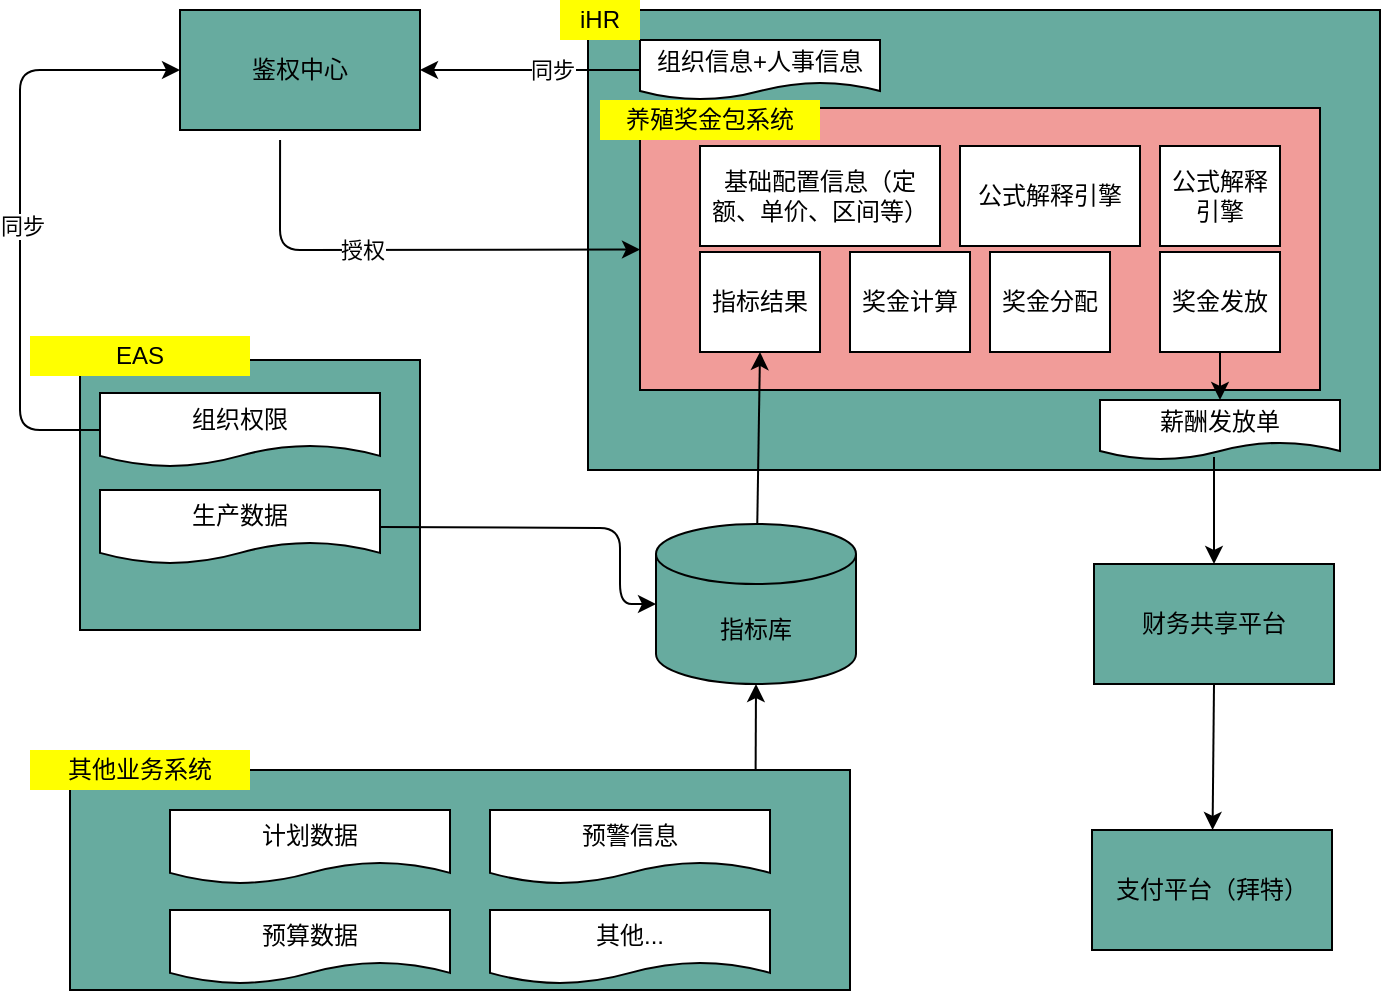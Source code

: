 <mxfile version="14.1.2" type="github">
  <diagram id="4GHAR8HWaQWRoavIvh6k" name="Page-1">
    <mxGraphModel dx="1186" dy="646" grid="1" gridSize="10" guides="1" tooltips="1" connect="1" arrows="1" fold="1" page="1" pageScale="1" pageWidth="827" pageHeight="1169" math="0" shadow="0">
      <root>
        <mxCell id="0" />
        <mxCell id="1" parent="0" />
        <mxCell id="spMFnlcwrMhblTPxZlEv-3" value="鉴权中心" style="rounded=0;whiteSpace=wrap;html=1;fillColor=#67AB9F;" vertex="1" parent="1">
          <mxGeometry x="150" y="80" width="120" height="60" as="geometry" />
        </mxCell>
        <mxCell id="spMFnlcwrMhblTPxZlEv-4" value="" style="rounded=0;whiteSpace=wrap;html=1;fillColor=#67AB9F;" vertex="1" parent="1">
          <mxGeometry x="354" y="80" width="396" height="230" as="geometry" />
        </mxCell>
        <mxCell id="spMFnlcwrMhblTPxZlEv-5" value="指标库" style="shape=cylinder3;whiteSpace=wrap;html=1;boundedLbl=1;backgroundOutline=1;size=15;fillColor=#67AB9F;" vertex="1" parent="1">
          <mxGeometry x="388" y="337" width="100" height="80" as="geometry" />
        </mxCell>
        <mxCell id="spMFnlcwrMhblTPxZlEv-6" value="" style="rounded=0;whiteSpace=wrap;html=1;fillColor=#67AB9F;" vertex="1" parent="1">
          <mxGeometry x="100" y="255" width="170" height="135" as="geometry" />
        </mxCell>
        <mxCell id="spMFnlcwrMhblTPxZlEv-7" value="&lt;span style=&quot;color: rgba(0 , 0 , 0 , 0) ; font-family: monospace ; font-size: 0px&quot;&gt;%3CmxGraphModel%3E%3Croot%3E%3CmxCell%20id%3D%220%22%2F%3E%3CmxCell%20id%3D%221%22%20parent%3D%220%22%2F%3E%3CmxCell%20id%3D%222%22%20value%3D%22%E7%BB%84%E7%BB%87%E6%9D%83%E9%99%90%22%20style%3D%22shape%3Ddocument%3BwhiteSpace%3Dwrap%3Bhtml%3D1%3BboundedLbl%3D1%3B%22%20vertex%3D%221%22%20parent%3D%221%22%3E%3CmxGeometry%20x%3D%22110%22%20y%3D%22271.5%22%20width%3D%22140%22%20height%3D%2237%22%20as%3D%22geometry%22%2F%3E%3C%2FmxCell%3E%3C%2Froot%3E%3C%2FmxGraphModel%3E&lt;/span&gt;" style="rounded=0;whiteSpace=wrap;html=1;fillColor=#67AB9F;" vertex="1" parent="1">
          <mxGeometry x="95" y="460" width="390" height="110" as="geometry" />
        </mxCell>
        <mxCell id="spMFnlcwrMhblTPxZlEv-10" value="" style="endArrow=classic;html=1;entryX=1;entryY=0.5;entryDx=0;entryDy=0;exitX=0;exitY=0.5;exitDx=0;exitDy=0;" edge="1" parent="1" source="spMFnlcwrMhblTPxZlEv-12" target="spMFnlcwrMhblTPxZlEv-3">
          <mxGeometry width="50" height="50" relative="1" as="geometry">
            <mxPoint x="230" y="410" as="sourcePoint" />
            <mxPoint x="230" y="200" as="targetPoint" />
          </mxGeometry>
        </mxCell>
        <mxCell id="spMFnlcwrMhblTPxZlEv-15" value="同步" style="edgeLabel;html=1;align=center;verticalAlign=middle;resizable=0;points=[];" vertex="1" connectable="0" parent="spMFnlcwrMhblTPxZlEv-10">
          <mxGeometry x="-0.189" relative="1" as="geometry">
            <mxPoint as="offset" />
          </mxGeometry>
        </mxCell>
        <mxCell id="spMFnlcwrMhblTPxZlEv-12" value="组织信息+人事信息" style="shape=document;whiteSpace=wrap;html=1;boundedLbl=1;" vertex="1" parent="1">
          <mxGeometry x="380" y="95" width="120" height="30" as="geometry" />
        </mxCell>
        <mxCell id="spMFnlcwrMhblTPxZlEv-14" value="" style="endArrow=classic;html=1;exitX=0;exitY=0.5;exitDx=0;exitDy=0;entryX=0;entryY=0.5;entryDx=0;entryDy=0;" edge="1" parent="1" source="spMFnlcwrMhblTPxZlEv-13" target="spMFnlcwrMhblTPxZlEv-3">
          <mxGeometry width="50" height="50" relative="1" as="geometry">
            <mxPoint x="140" y="410" as="sourcePoint" />
            <mxPoint x="220" y="190" as="targetPoint" />
            <Array as="points">
              <mxPoint x="70" y="290" />
              <mxPoint x="70" y="110" />
            </Array>
          </mxGeometry>
        </mxCell>
        <mxCell id="spMFnlcwrMhblTPxZlEv-28" value="同步" style="edgeLabel;html=1;align=center;verticalAlign=middle;resizable=0;points=[];" vertex="1" connectable="0" parent="spMFnlcwrMhblTPxZlEv-14">
          <mxGeometry x="-0.051" y="-1" relative="1" as="geometry">
            <mxPoint as="offset" />
          </mxGeometry>
        </mxCell>
        <mxCell id="spMFnlcwrMhblTPxZlEv-13" value="组织权限" style="shape=document;whiteSpace=wrap;html=1;boundedLbl=1;" vertex="1" parent="1">
          <mxGeometry x="110" y="271.5" width="140" height="37" as="geometry" />
        </mxCell>
        <mxCell id="spMFnlcwrMhblTPxZlEv-20" value="iHR" style="text;html=1;strokeColor=none;fillColor=#FFFF00;align=center;verticalAlign=middle;whiteSpace=wrap;rounded=0;" vertex="1" parent="1">
          <mxGeometry x="340" y="75" width="40" height="20" as="geometry" />
        </mxCell>
        <mxCell id="spMFnlcwrMhblTPxZlEv-21" value="" style="rounded=0;whiteSpace=wrap;html=1;fillColor=#F19C99;" vertex="1" parent="1">
          <mxGeometry x="380" y="129" width="340" height="141" as="geometry" />
        </mxCell>
        <mxCell id="spMFnlcwrMhblTPxZlEv-22" value="" style="endArrow=classic;html=1;exitX=0.417;exitY=1.083;exitDx=0;exitDy=0;exitPerimeter=0;" edge="1" parent="1" source="spMFnlcwrMhblTPxZlEv-3" target="spMFnlcwrMhblTPxZlEv-21">
          <mxGeometry width="50" height="50" relative="1" as="geometry">
            <mxPoint x="374" y="135" as="sourcePoint" />
            <mxPoint x="280" y="135" as="targetPoint" />
            <Array as="points">
              <mxPoint x="200" y="200" />
            </Array>
          </mxGeometry>
        </mxCell>
        <mxCell id="spMFnlcwrMhblTPxZlEv-23" value="授权" style="edgeLabel;html=1;align=center;verticalAlign=middle;resizable=0;points=[];" vertex="1" connectable="0" parent="spMFnlcwrMhblTPxZlEv-22">
          <mxGeometry x="-0.189" relative="1" as="geometry">
            <mxPoint as="offset" />
          </mxGeometry>
        </mxCell>
        <mxCell id="spMFnlcwrMhblTPxZlEv-24" value="养殖奖金包系统" style="text;html=1;strokeColor=none;fillColor=#FFFF00;align=center;verticalAlign=middle;whiteSpace=wrap;rounded=0;" vertex="1" parent="1">
          <mxGeometry x="360" y="125" width="110" height="20" as="geometry" />
        </mxCell>
        <mxCell id="spMFnlcwrMhblTPxZlEv-26" value="EAS" style="text;html=1;strokeColor=none;fillColor=#FFFF00;align=center;verticalAlign=middle;whiteSpace=wrap;rounded=0;" vertex="1" parent="1">
          <mxGeometry x="75" y="243" width="110" height="20" as="geometry" />
        </mxCell>
        <mxCell id="spMFnlcwrMhblTPxZlEv-27" value="生产数据" style="shape=document;whiteSpace=wrap;html=1;boundedLbl=1;" vertex="1" parent="1">
          <mxGeometry x="110" y="320" width="140" height="37" as="geometry" />
        </mxCell>
        <mxCell id="spMFnlcwrMhblTPxZlEv-29" value="" style="endArrow=classic;html=1;exitX=1;exitY=0.5;exitDx=0;exitDy=0;entryX=0;entryY=0.5;entryDx=0;entryDy=0;entryPerimeter=0;" edge="1" parent="1" source="spMFnlcwrMhblTPxZlEv-27" target="spMFnlcwrMhblTPxZlEv-5">
          <mxGeometry width="50" height="50" relative="1" as="geometry">
            <mxPoint x="620" y="410" as="sourcePoint" />
            <mxPoint x="370" y="390" as="targetPoint" />
            <Array as="points">
              <mxPoint x="370" y="339" />
              <mxPoint x="370" y="377" />
            </Array>
          </mxGeometry>
        </mxCell>
        <mxCell id="spMFnlcwrMhblTPxZlEv-30" value="其他业务系统" style="text;html=1;strokeColor=none;fillColor=#FFFF00;align=center;verticalAlign=middle;whiteSpace=wrap;rounded=0;" vertex="1" parent="1">
          <mxGeometry x="75" y="450" width="110" height="20" as="geometry" />
        </mxCell>
        <mxCell id="spMFnlcwrMhblTPxZlEv-31" value="计划数据" style="shape=document;whiteSpace=wrap;html=1;boundedLbl=1;" vertex="1" parent="1">
          <mxGeometry x="145" y="480" width="140" height="37" as="geometry" />
        </mxCell>
        <mxCell id="spMFnlcwrMhblTPxZlEv-32" value="预算数据" style="shape=document;whiteSpace=wrap;html=1;boundedLbl=1;" vertex="1" parent="1">
          <mxGeometry x="145" y="530" width="140" height="37" as="geometry" />
        </mxCell>
        <mxCell id="spMFnlcwrMhblTPxZlEv-33" value="预警信息" style="shape=document;whiteSpace=wrap;html=1;boundedLbl=1;" vertex="1" parent="1">
          <mxGeometry x="305" y="480" width="140" height="37" as="geometry" />
        </mxCell>
        <mxCell id="spMFnlcwrMhblTPxZlEv-34" value="其他..." style="shape=document;whiteSpace=wrap;html=1;boundedLbl=1;" vertex="1" parent="1">
          <mxGeometry x="305" y="530" width="140" height="37" as="geometry" />
        </mxCell>
        <mxCell id="spMFnlcwrMhblTPxZlEv-36" value="基础配置信息（定额、单价、区间等）" style="rounded=0;whiteSpace=wrap;html=1;" vertex="1" parent="1">
          <mxGeometry x="410" y="148" width="120" height="50" as="geometry" />
        </mxCell>
        <mxCell id="spMFnlcwrMhblTPxZlEv-37" value="公式解释引擎" style="rounded=0;whiteSpace=wrap;html=1;" vertex="1" parent="1">
          <mxGeometry x="540" y="148" width="90" height="50" as="geometry" />
        </mxCell>
        <mxCell id="spMFnlcwrMhblTPxZlEv-38" value="公式解释引擎" style="rounded=0;whiteSpace=wrap;html=1;" vertex="1" parent="1">
          <mxGeometry x="640" y="148" width="60" height="50" as="geometry" />
        </mxCell>
        <mxCell id="spMFnlcwrMhblTPxZlEv-40" value="财务共享平台" style="rounded=0;whiteSpace=wrap;html=1;fillColor=#67AB9F;" vertex="1" parent="1">
          <mxGeometry x="607" y="357" width="120" height="60" as="geometry" />
        </mxCell>
        <mxCell id="spMFnlcwrMhblTPxZlEv-41" value="支付平台（拜特）" style="rounded=0;whiteSpace=wrap;html=1;fillColor=#67AB9F;" vertex="1" parent="1">
          <mxGeometry x="606" y="490" width="120" height="60" as="geometry" />
        </mxCell>
        <mxCell id="spMFnlcwrMhblTPxZlEv-42" value="奖金计算" style="rounded=0;whiteSpace=wrap;html=1;" vertex="1" parent="1">
          <mxGeometry x="485" y="201" width="60" height="50" as="geometry" />
        </mxCell>
        <mxCell id="spMFnlcwrMhblTPxZlEv-43" value="奖金分配" style="rounded=0;whiteSpace=wrap;html=1;" vertex="1" parent="1">
          <mxGeometry x="555" y="201" width="60" height="50" as="geometry" />
        </mxCell>
        <mxCell id="spMFnlcwrMhblTPxZlEv-44" value="奖金发放" style="rounded=0;whiteSpace=wrap;html=1;" vertex="1" parent="1">
          <mxGeometry x="640" y="201" width="60" height="50" as="geometry" />
        </mxCell>
        <mxCell id="spMFnlcwrMhblTPxZlEv-45" value="薪酬发放单" style="shape=document;whiteSpace=wrap;html=1;boundedLbl=1;" vertex="1" parent="1">
          <mxGeometry x="610" y="275" width="120" height="30" as="geometry" />
        </mxCell>
        <mxCell id="spMFnlcwrMhblTPxZlEv-46" value="" style="endArrow=classic;html=1;entryX=0.5;entryY=0;entryDx=0;entryDy=0;exitX=0.5;exitY=1;exitDx=0;exitDy=0;" edge="1" parent="1" source="spMFnlcwrMhblTPxZlEv-44" target="spMFnlcwrMhblTPxZlEv-45">
          <mxGeometry width="50" height="50" relative="1" as="geometry">
            <mxPoint x="430.923" y="350" as="sourcePoint" />
            <mxPoint x="489.25" y="260" as="targetPoint" />
          </mxGeometry>
        </mxCell>
        <mxCell id="spMFnlcwrMhblTPxZlEv-47" value="" style="endArrow=classic;html=1;entryX=0.5;entryY=0;entryDx=0;entryDy=0;exitX=0.475;exitY=0.95;exitDx=0;exitDy=0;exitPerimeter=0;" edge="1" parent="1" source="spMFnlcwrMhblTPxZlEv-45" target="spMFnlcwrMhblTPxZlEv-40">
          <mxGeometry width="50" height="50" relative="1" as="geometry">
            <mxPoint x="595" y="253" as="sourcePoint" />
            <mxPoint x="550" y="281.5" as="targetPoint" />
          </mxGeometry>
        </mxCell>
        <mxCell id="spMFnlcwrMhblTPxZlEv-48" value="" style="endArrow=classic;html=1;exitX=0.5;exitY=1;exitDx=0;exitDy=0;" edge="1" parent="1" source="spMFnlcwrMhblTPxZlEv-40" target="spMFnlcwrMhblTPxZlEv-41">
          <mxGeometry width="50" height="50" relative="1" as="geometry">
            <mxPoint x="547" y="310" as="sourcePoint" />
            <mxPoint x="595" y="360" as="targetPoint" />
          </mxGeometry>
        </mxCell>
        <mxCell id="spMFnlcwrMhblTPxZlEv-49" value="指标结果" style="rounded=0;whiteSpace=wrap;html=1;" vertex="1" parent="1">
          <mxGeometry x="410" y="201" width="60" height="50" as="geometry" />
        </mxCell>
        <mxCell id="spMFnlcwrMhblTPxZlEv-11" value="" style="endArrow=classic;html=1;entryX=0.5;entryY=1;entryDx=0;entryDy=0;" edge="1" parent="1" source="spMFnlcwrMhblTPxZlEv-5" target="spMFnlcwrMhblTPxZlEv-49">
          <mxGeometry width="50" height="50" relative="1" as="geometry">
            <mxPoint x="290" y="170" as="sourcePoint" />
            <mxPoint x="364" y="170" as="targetPoint" />
          </mxGeometry>
        </mxCell>
        <mxCell id="spMFnlcwrMhblTPxZlEv-50" value="" style="endArrow=classic;html=1;entryX=0.5;entryY=1;entryDx=0;entryDy=0;entryPerimeter=0;exitX=0.879;exitY=0;exitDx=0;exitDy=0;exitPerimeter=0;" edge="1" parent="1" source="spMFnlcwrMhblTPxZlEv-7" target="spMFnlcwrMhblTPxZlEv-5">
          <mxGeometry width="50" height="50" relative="1" as="geometry">
            <mxPoint x="450" y="347" as="sourcePoint" />
            <mxPoint x="450" y="253" as="targetPoint" />
          </mxGeometry>
        </mxCell>
      </root>
    </mxGraphModel>
  </diagram>
</mxfile>
